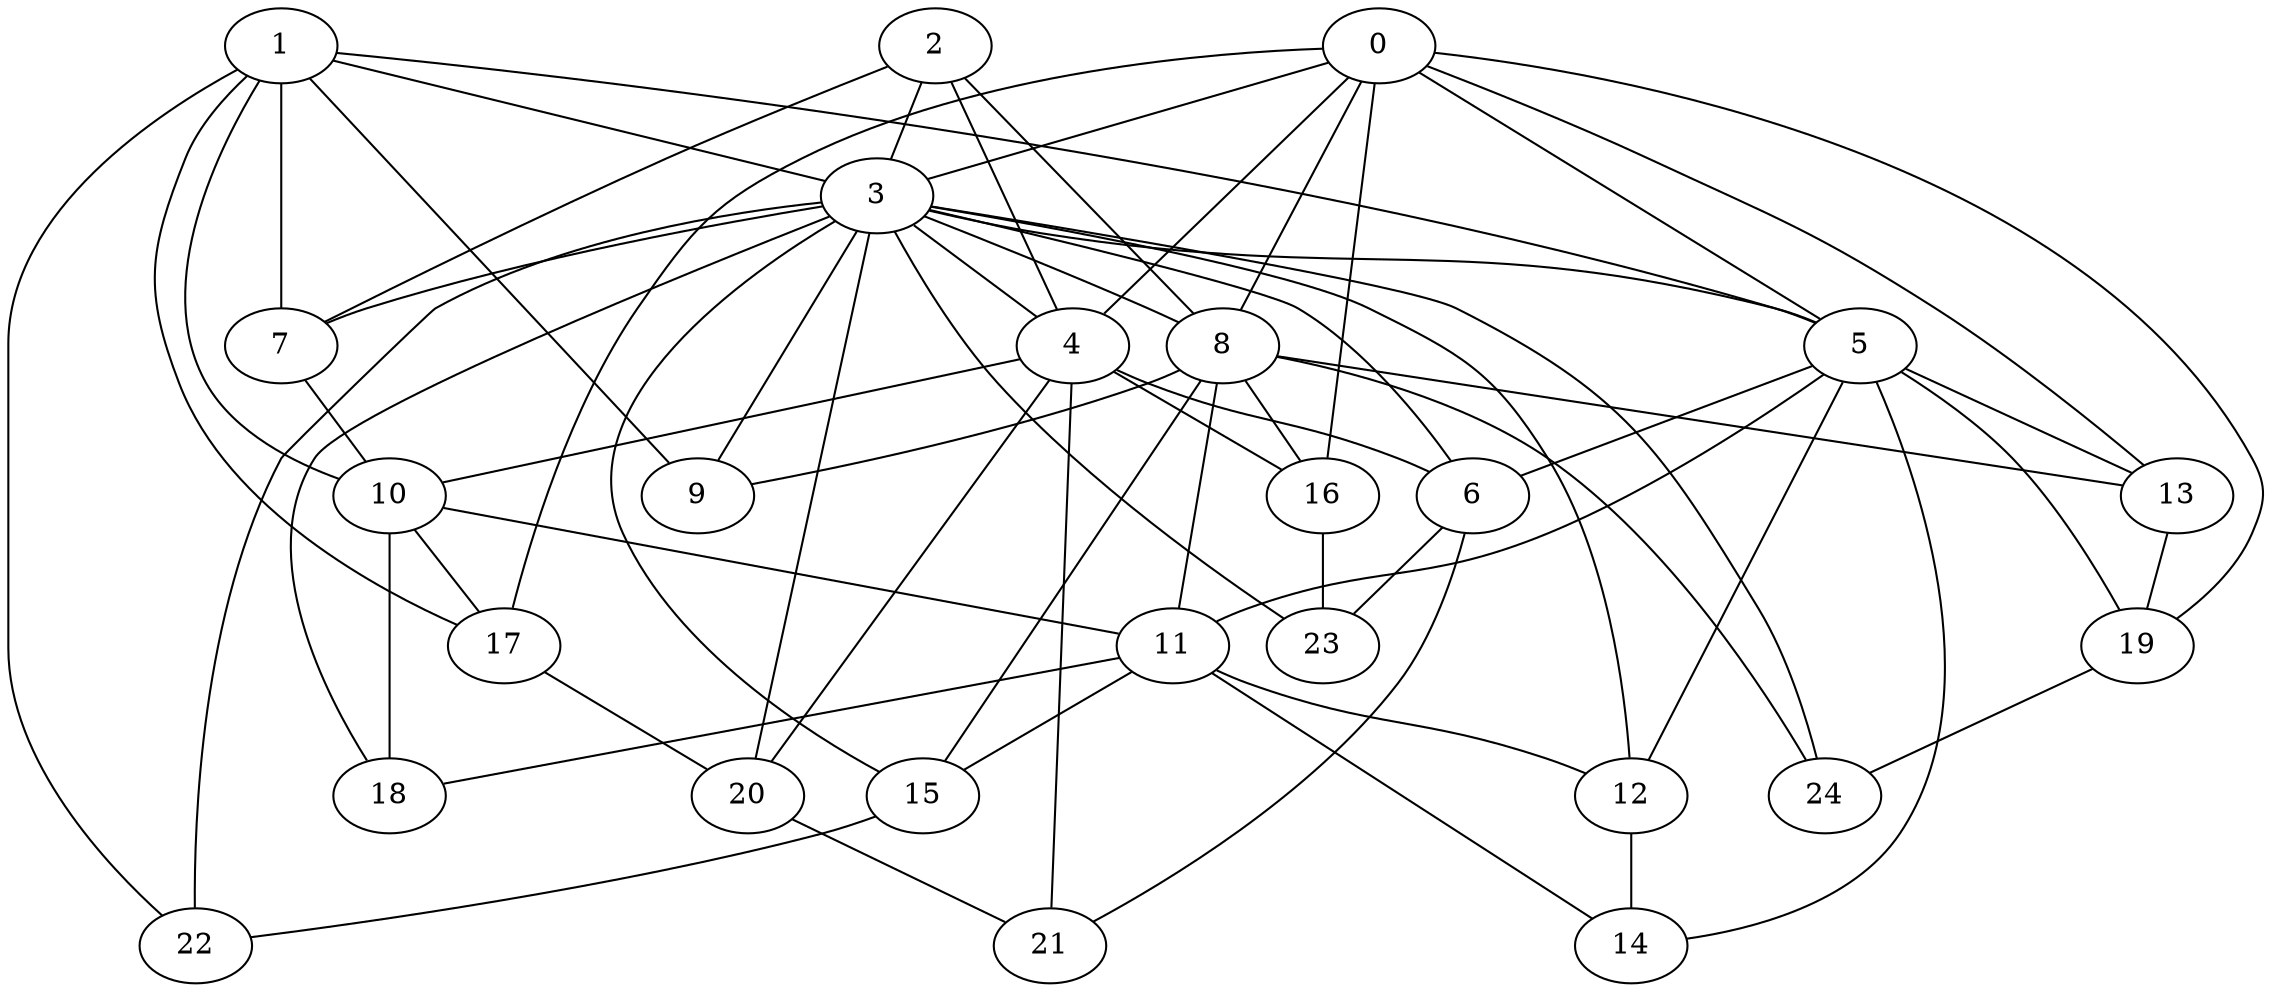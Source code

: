 strict graph "barabasi_albert_graph(25,3)" {
0;
1;
2;
3;
4;
5;
6;
7;
8;
9;
10;
11;
12;
13;
14;
15;
16;
17;
18;
19;
20;
21;
22;
23;
24;
0 -- 3  [is_available=True, prob="0.858190707643"];
0 -- 4  [is_available=True, prob="0.962874729176"];
0 -- 5  [is_available=True, prob="1.0"];
0 -- 8  [is_available=True, prob="0.0947180964838"];
0 -- 13  [is_available=True, prob="0.203876001832"];
0 -- 16  [is_available=True, prob="0.464449552416"];
0 -- 17  [is_available=True, prob="0.981807599687"];
0 -- 19  [is_available=True, prob="0.801655547531"];
1 -- 3  [is_available=True, prob="0.700339045396"];
1 -- 5  [is_available=True, prob="0.531108486761"];
1 -- 7  [is_available=True, prob="0.199250929471"];
1 -- 9  [is_available=True, prob="1.0"];
1 -- 10  [is_available=True, prob="0.555823755862"];
1 -- 17  [is_available=True, prob="0.9162340137"];
1 -- 22  [is_available=True, prob="1.0"];
2 -- 8  [is_available=True, prob="0.0990591956351"];
2 -- 3  [is_available=True, prob="1.0"];
2 -- 4  [is_available=True, prob="0.765105383711"];
2 -- 7  [is_available=True, prob="0.915088329914"];
3 -- 4  [is_available=True, prob="0.466540130072"];
3 -- 5  [is_available=True, prob="0.0543660715755"];
3 -- 6  [is_available=True, prob="0.598501391936"];
3 -- 7  [is_available=True, prob="1.0"];
3 -- 8  [is_available=True, prob="0.527847321768"];
3 -- 9  [is_available=True, prob="0.526485888959"];
3 -- 12  [is_available=True, prob="0.577441589156"];
3 -- 15  [is_available=True, prob="0.163225444958"];
3 -- 18  [is_available=True, prob="0.893463784818"];
3 -- 20  [is_available=True, prob="0.214969954024"];
3 -- 22  [is_available=True, prob="0.540696191264"];
3 -- 23  [is_available=True, prob="1.0"];
3 -- 24  [is_available=True, prob="0.520366668582"];
4 -- 6  [is_available=True, prob="0.949853231746"];
4 -- 10  [is_available=True, prob="1.0"];
4 -- 16  [is_available=True, prob="0.193901641941"];
4 -- 20  [is_available=True, prob="0.00787171046165"];
4 -- 21  [is_available=True, prob="0.625848658417"];
5 -- 6  [is_available=True, prob="0.588542550825"];
5 -- 11  [is_available=True, prob="0.446710137384"];
5 -- 12  [is_available=True, prob="0.286063065845"];
5 -- 13  [is_available=True, prob="0.542848899132"];
5 -- 14  [is_available=True, prob="1.0"];
5 -- 19  [is_available=True, prob="1.0"];
6 -- 23  [is_available=True, prob="0.422069537071"];
6 -- 21  [is_available=True, prob="1.0"];
7 -- 10  [is_available=True, prob="0.245553369371"];
8 -- 9  [is_available=True, prob="0.421421198463"];
8 -- 11  [is_available=True, prob="0.0798426205202"];
8 -- 13  [is_available=True, prob="1.0"];
8 -- 15  [is_available=True, prob="0.90406968166"];
8 -- 16  [is_available=True, prob="0.999884025817"];
8 -- 24  [is_available=True, prob="0.0199647708814"];
10 -- 11  [is_available=True, prob="0.860959615849"];
10 -- 17  [is_available=True, prob="0.566748414181"];
10 -- 18  [is_available=True, prob="0.524688843891"];
11 -- 12  [is_available=True, prob="0.0676451994532"];
11 -- 14  [is_available=True, prob="0.18184434492"];
11 -- 15  [is_available=True, prob="1.0"];
11 -- 18  [is_available=True, prob="1.0"];
12 -- 14  [is_available=True, prob="0.197158954471"];
13 -- 19  [is_available=True, prob="0.629475421596"];
15 -- 22  [is_available=True, prob="1.0"];
16 -- 23  [is_available=True, prob="0.185497397859"];
17 -- 20  [is_available=True, prob="0.748076255222"];
19 -- 24  [is_available=True, prob="1.0"];
20 -- 21  [is_available=True, prob="0.279025202442"];
}
